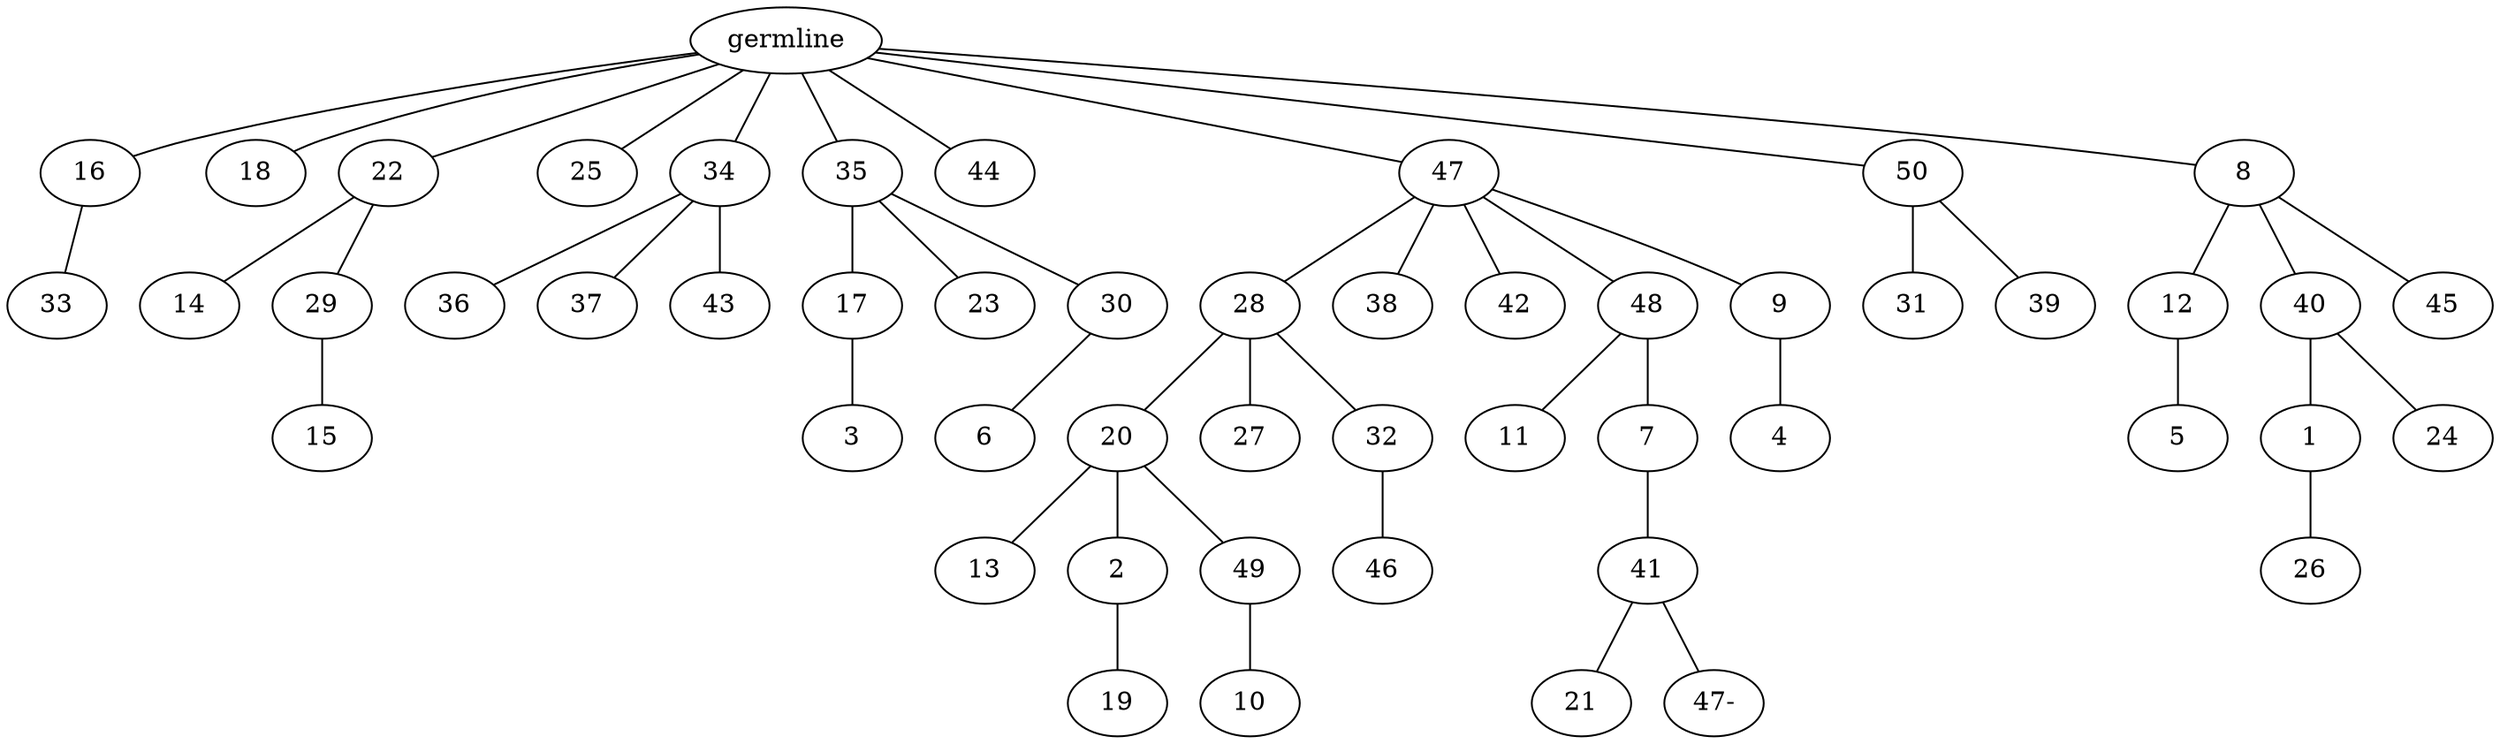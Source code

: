 graph tree {
    "140424828185184" [label="germline"];
    "140424828217376" [label="16"];
    "140424827739392" [label="33"];
    "140424828219200" [label="18"];
    "140424828218672" [label="22"];
    "140424827738672" [label="14"];
    "140424827738960" [label="29"];
    "140424827738576" [label="15"];
    "140424827739056" [label="25"];
    "140424827740064" [label="34"];
    "140424827738864" [label="36"];
    "140424827739200" [label="37"];
    "140424827738432" [label="43"];
    "140424827739824" [label="35"];
    "140424827739104" [label="17"];
    "140424827740112" [label="3"];
    "140424827739536" [label="23"];
    "140424827739584" [label="30"];
    "140424827765184" [label="6"];
    "140424827739872" [label="44"];
    "140424827739728" [label="47"];
    "140424827765520" [label="28"];
    "140424827764800" [label="20"];
    "140424827765376" [label="13"];
    "140424827765136" [label="2"];
    "140424827766048" [label="19"];
    "140424827764944" [label="49"];
    "140424827765664" [label="10"];
    "140424827765040" [label="27"];
    "140424827764896" [label="32"];
    "140424827765088" [label="46"];
    "140424827765616" [label="38"];
    "140424827767200" [label="42"];
    "140424827766576" [label="48"];
    "140424827766624" [label="11"];
    "140424827765232" [label="7"];
    "140424827766480" [label="41"];
    "140424827766720" [label="21"];
    "140424828053536" [label="47-"];
    "140424827766960" [label="9"];
    "140424827767488" [label="4"];
    "140424827739296" [label="50"];
    "140424827767584" [label="31"];
    "140424827737712" [label="39"];
    "140424827739632" [label="8"];
    "140424827738480" [label="12"];
    "140424827738288" [label="5"];
    "140424827738048" [label="40"];
    "140424827736800" [label="1"];
    "140424827737568" [label="26"];
    "140424827737616" [label="24"];
    "140424827737856" [label="45"];
    "140424828185184" -- "140424828217376";
    "140424828185184" -- "140424828219200";
    "140424828185184" -- "140424828218672";
    "140424828185184" -- "140424827739056";
    "140424828185184" -- "140424827740064";
    "140424828185184" -- "140424827739824";
    "140424828185184" -- "140424827739872";
    "140424828185184" -- "140424827739728";
    "140424828185184" -- "140424827739296";
    "140424828185184" -- "140424827739632";
    "140424828217376" -- "140424827739392";
    "140424828218672" -- "140424827738672";
    "140424828218672" -- "140424827738960";
    "140424827738960" -- "140424827738576";
    "140424827740064" -- "140424827738864";
    "140424827740064" -- "140424827739200";
    "140424827740064" -- "140424827738432";
    "140424827739824" -- "140424827739104";
    "140424827739824" -- "140424827739536";
    "140424827739824" -- "140424827739584";
    "140424827739104" -- "140424827740112";
    "140424827739584" -- "140424827765184";
    "140424827739728" -- "140424827765520";
    "140424827739728" -- "140424827765616";
    "140424827739728" -- "140424827767200";
    "140424827739728" -- "140424827766576";
    "140424827739728" -- "140424827766960";
    "140424827765520" -- "140424827764800";
    "140424827765520" -- "140424827765040";
    "140424827765520" -- "140424827764896";
    "140424827764800" -- "140424827765376";
    "140424827764800" -- "140424827765136";
    "140424827764800" -- "140424827764944";
    "140424827765136" -- "140424827766048";
    "140424827764944" -- "140424827765664";
    "140424827764896" -- "140424827765088";
    "140424827766576" -- "140424827766624";
    "140424827766576" -- "140424827765232";
    "140424827765232" -- "140424827766480";
    "140424827766480" -- "140424827766720";
    "140424827766480" -- "140424828053536";
    "140424827766960" -- "140424827767488";
    "140424827739296" -- "140424827767584";
    "140424827739296" -- "140424827737712";
    "140424827739632" -- "140424827738480";
    "140424827739632" -- "140424827738048";
    "140424827739632" -- "140424827737856";
    "140424827738480" -- "140424827738288";
    "140424827738048" -- "140424827736800";
    "140424827738048" -- "140424827737616";
    "140424827736800" -- "140424827737568";
}
